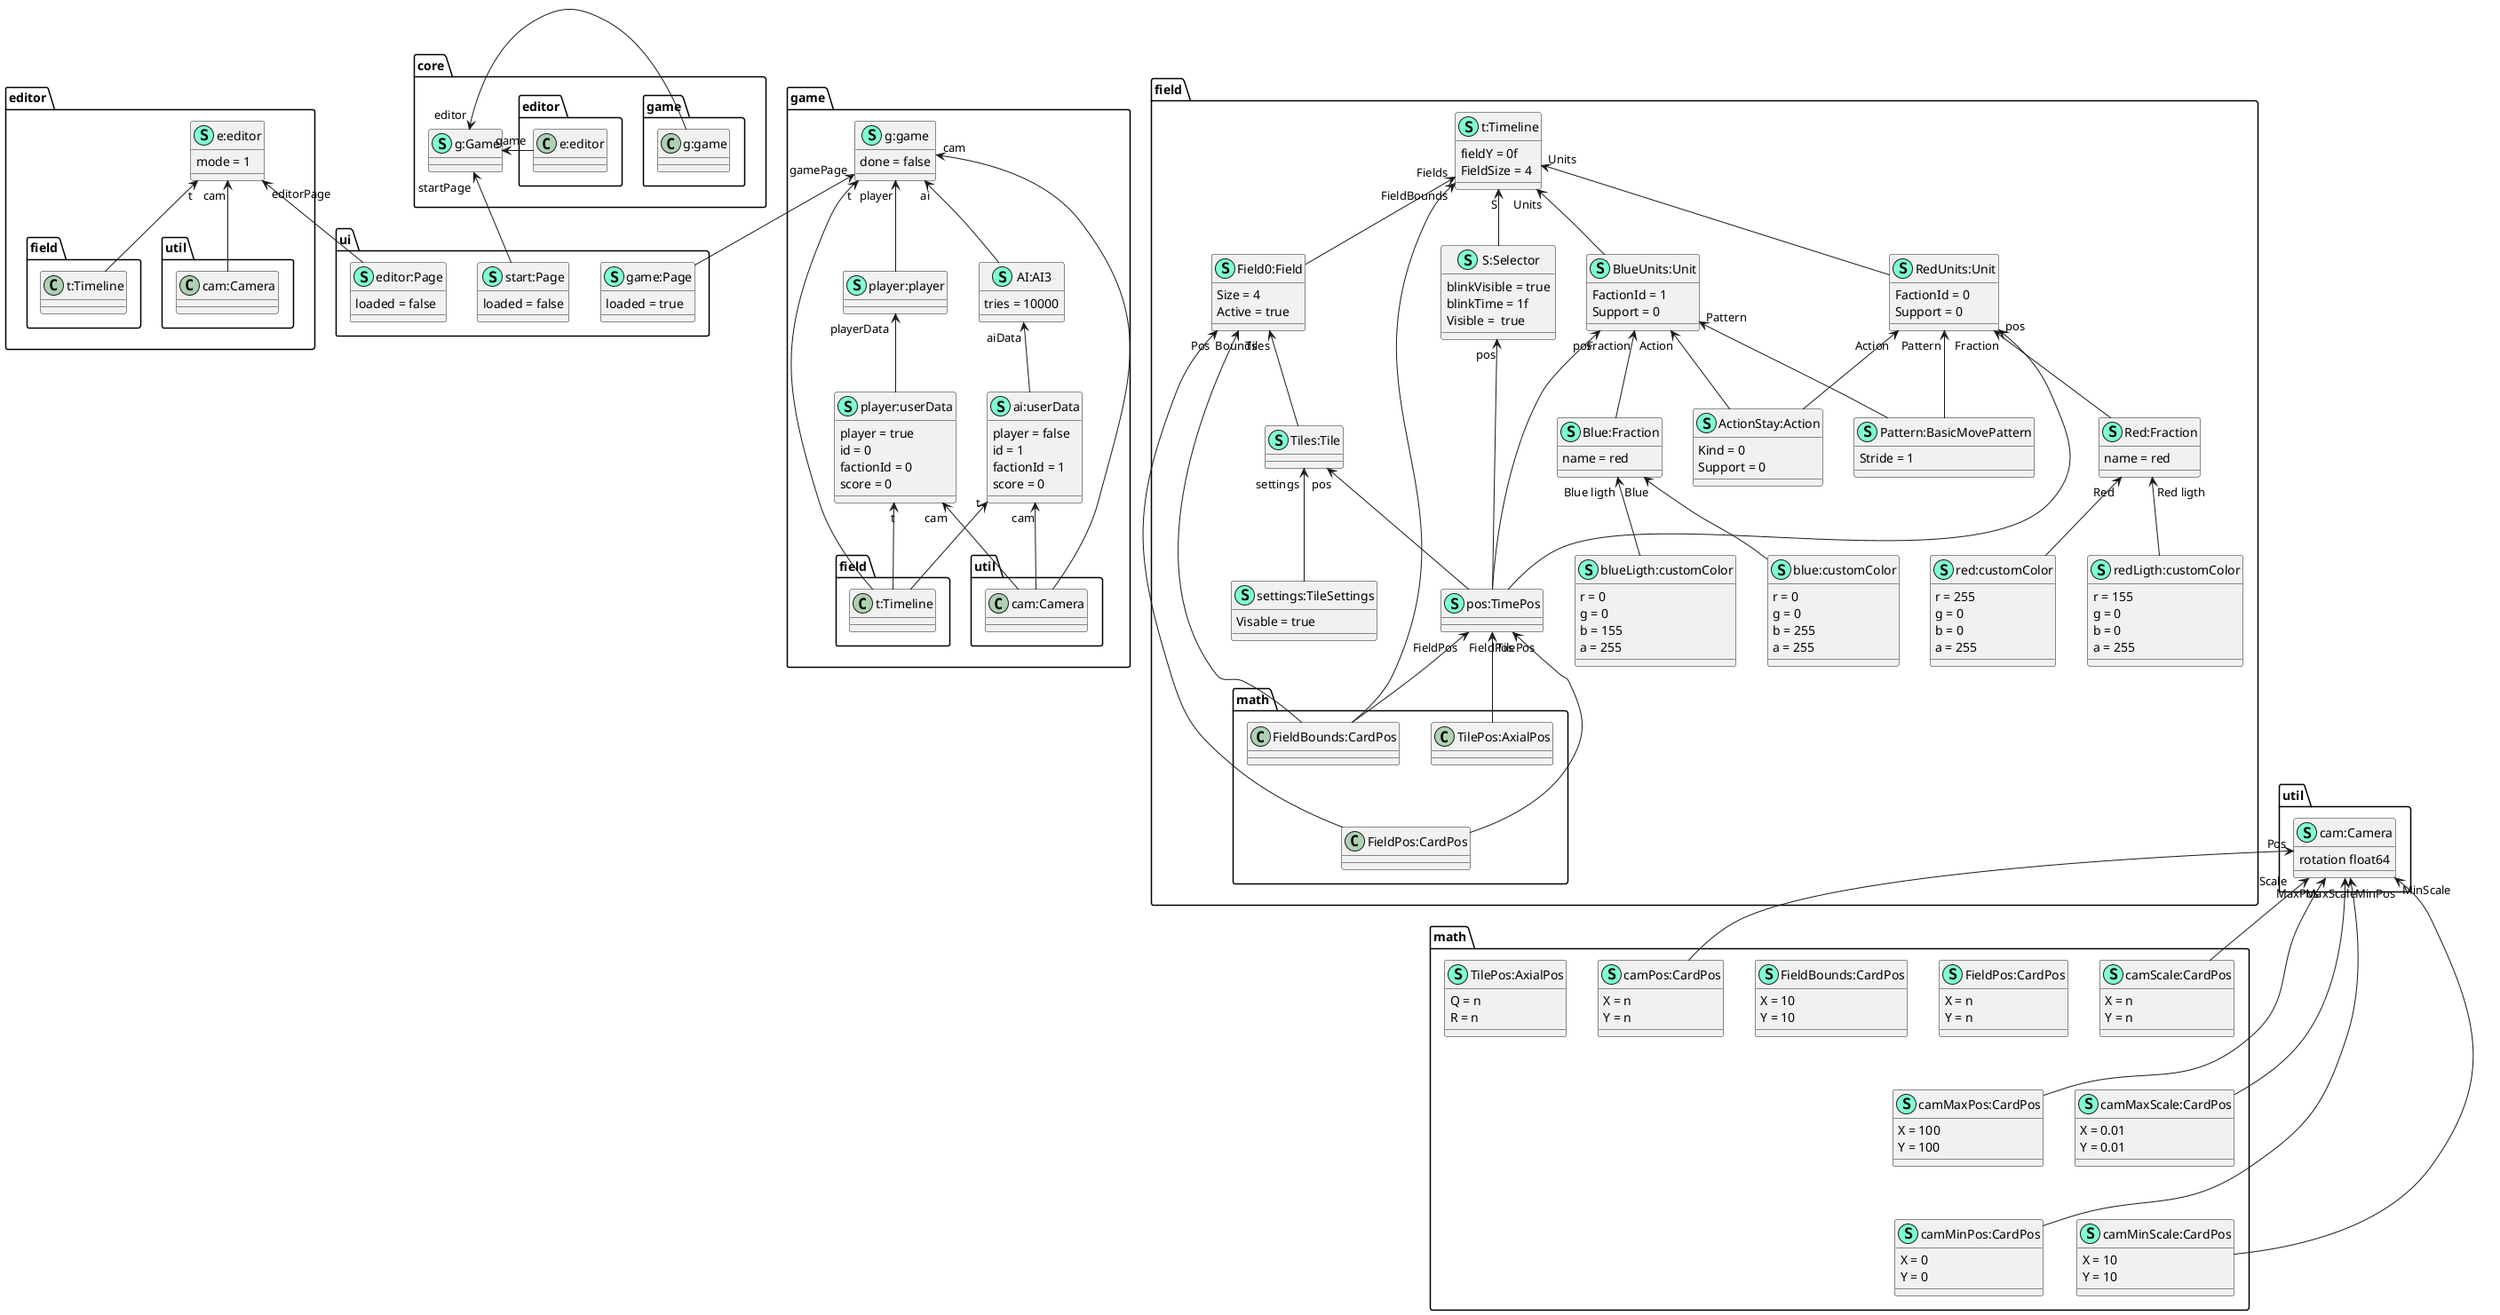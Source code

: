 @startuml
namespace core {
    class "g:Game" << (S,Aquamarine) >> {
    }

    "game.g:game" -> "editor" "g:Game"
    "g:Game" "game" <- "editor.e:editor"
}

namespace editor {
    class "e:editor" << (S,Aquamarine) >> {
        mode = 1
    }
     "e:editor" "t" <-- "field.t:Timeline"
     "e:editor" "cam" <-- "util.cam:Camera"
}

namespace game {
    class "g:game" << (S,Aquamarine) >> {
       done = false
    }
    "g:game" "t" <-- "field.t:Timeline"
    "g:game" "cam" <-- "util.cam:Camera"
    "g:game" "player" <-- "player:player"
    "g:game" "ai" <-- "AI:AI3"

    "player:player" -[hidden] "AI:AI3"

    class "AI:AI3" << (S,Aquamarine) >> {
        tries = 10000
    }
    "AI:AI3" "aiData" <-- "ai:userData"
    "player:player" "playerData" <-- "player:userData"

    "player:userData" -[hidden] "ai:userData"

    class "player:player" << (S,Aquamarine) >> {
    }

    class "player:userData" << (S,Aquamarine) >> {
        player = true
        id = 0
        factionId = 0
        score = 0
    }
    "player:userData" "t" <-- "field.t:Timeline"
    "player:userData" "cam" <-- "util.cam:Camera"

     class "ai:userData" << (S,Aquamarine) >> {
        player = false
        id = 1
        factionId = 1
        score = 0
    }
    "ai:userData" "t" <-- "field.t:Timeline"
    "ai:userData" "cam" <-- "util.cam:Camera"

}

namespace field {
    class ActionStay:Action << (S,Aquamarine) >> {
        Kind = 0
        Support = 0
    }

    class Pattern:BasicMovePattern << (S,Aquamarine) >> {
        Stride = 1
    }

    class Field0:Field << (S,Aquamarine) >> {
        Size = 4
        Active = true
    }
    "Field0:Field" "Tiles" <-- "Tiles:Tile"
    "Field0:Field" "Pos" <-- "math.FieldPos:CardPos"
    "Field0:Field" "Bounds" <-- "math.FieldBounds:CardPos"

    class "Red:Fraction" << (S,Aquamarine) >> {
        name = red
    }
    "Red:Fraction" "Red" <-- "red:customColor"
    "Red:Fraction" "Red ligth" <-- "redLigth:customColor"

     class "Blue:Fraction" << (S,Aquamarine) >> {
        name = red
     }
     "Blue:Fraction" "Blue" <-- "blue:customColor"
     "Blue:Fraction" "Blue ligth" <-- "blueLigth:customColor"

    class red:customColor << (S,Aquamarine) >> {
        r = 255
        g = 0
        b = 0
        a = 255
    }

    class redLigth:customColor << (S,Aquamarine) >> {
        r = 155
        g = 0
        b = 0
        a = 255
    }

    class blue:customColor << (S,Aquamarine) >> {
        r = 0
        g = 0
        b = 255
        a = 255
    }

    class blueLigth:customColor << (S,Aquamarine) >> {
        r = 0
        g = 0
        b = 155
        a = 255
    }

    class "S:Selector" << (S,Aquamarine) >> {
        blinkVisible = true
        blinkTime = 1f
        Visible =  true
    }
    "S:Selector" "pos" <-- "pos:TimePos"

    class "Tiles:Tile" << (S,Aquamarine) >> {
    }
    "Tiles:Tile" "settings" <-- "settings:TileSettings"
    "Tiles:Tile" "pos" <-- "pos:TimePos"

    class "settings:TileSettings" << (S,Aquamarine) >> {
        Visable = true
    }

    class "pos:TimePos" << (S,Aquamarine) >> {
    }
    "pos:TimePos" "TilePos" <-- "math.TilePos:AxialPos"
    "pos:TimePos" "FieldPos" <-- "math.FieldPos:CardPos"
    "pos:TimePos" "FieldPos" <-- "math.FieldBounds:CardPos"

    class t:Timeline << (S,Aquamarine) >> {
        fieldY = 0f
        FieldSize = 4
    }

    "t:Timeline" "Units" <-- "RedUnits:Unit"
    "t:Timeline" "Units" <-- "BlueUnits:Unit"
    "t:Timeline" "Fields" <-- "Field0:Field"
    "t:Timeline" "S" <-- "S:Selector"
    "t:Timeline" "FieldBounds" <-- "math.FieldBounds:CardPos"

    class RedUnits:Unit << (S,Aquamarine) >> {
        FactionId = 0
        Support = 0
    }
    "RedUnits:Unit" "Action" <-- "ActionStay:Action"
    "RedUnits:Unit" "Pattern" <-- "Pattern:BasicMovePattern"
    "RedUnits:Unit" "Fraction" <-- "Red:Fraction"
    "RedUnits:Unit" "pos" <-- "pos:TimePos"


    class BlueUnits:Unit << (S,Aquamarine) >> {
            FactionId = 1
            Support = 0
    }
    "BlueUnits:Unit" "Action" <-- "ActionStay:Action"
    "BlueUnits:Unit" "Pattern" <-- "Pattern:BasicMovePattern"
    "BlueUnits:Unit" "Fraction" <-- "Blue:Fraction"
    "BlueUnits:Unit" "pos" <-- "pos:TimePos"

}

namespace math {
    class "TilePos:AxialPos" << (S,Aquamarine) >> {
        Q = n
        R = n
    }
    "FieldBounds:CardPos" --[hidden] "FieldPos:CardPos"
     "FieldPos:CardPos" --[hidden] "TilePos:AxialPos"

    class "FieldPos:CardPos" << (S,Aquamarine) >> {
        X = n
        Y = n
    }

    class "FieldBounds:CardPos" << (S,Aquamarine) >> {
        X = 10
        Y = 10
    }

    class "camPos:CardPos" << (S,Aquamarine) >> {
        X = n
        Y = n
    }
    "camPos:CardPos" --[hidden] "camMaxPos:CardPos"
    "camMaxPos:CardPos"  --[hidden] "camMinPos:CardPos"

    class "camMaxPos:CardPos" << (S,Aquamarine) >> {
        X = 100
        Y = 100
    }

    class "camMinPos:CardPos" << (S,Aquamarine) >> {
        X = 0
        Y = 0
    }
    class "camScale:CardPos" << (S,Aquamarine) >> {
        X = n
        Y = n
    }
    "camScale:CardPos" --[hidden] "camMaxScale:CardPos"
    "camMaxScale:CardPos"  --[hidden] "camMinScale:CardPos"

    class "camMaxScale:CardPos" << (S,Aquamarine) >> {
        X = 0.01
        Y = 0.01
    }
    class "camMinScale:CardPos" << (S,Aquamarine) >> {
        X = 10
        Y = 10
    }
}

namespace util {
    class "cam:Camera" << (S,Aquamarine) >> {
        rotation float64
    }
    "cam:Camera" "Pos" <-- "math.camPos:CardPos"
    "cam:Camera" "MaxPos" <-- "math.camMaxPos:CardPos"
    "cam:Camera" "MinPos" <-- "math.camMinPos:CardPos"
    "cam:Camera" "Scale" <-- "math.camScale:CardPos"
    "cam:Camera" "MaxScale" <-- "math.camMaxScale:CardPos"
    "cam:Camera" "MinScale" <-- "math.camMinScale:CardPos"
}

namespace ui {
    class "start:Page" << (S,Aquamarine) >> {
        loaded = false
    }
    "core.g:Game" "startPage" <-- "start:Page"

    class "game:Page" << (S,Aquamarine) >> {
        loaded = true
    }
    "game.g:game" "gamePage" <-- "game:Page"

    class "editor:Page" << (S,Aquamarine) >> {
       loaded = false
    }
    "editor.e:editor" "editorPage" <-- "editor:Page"
}
@enduml
